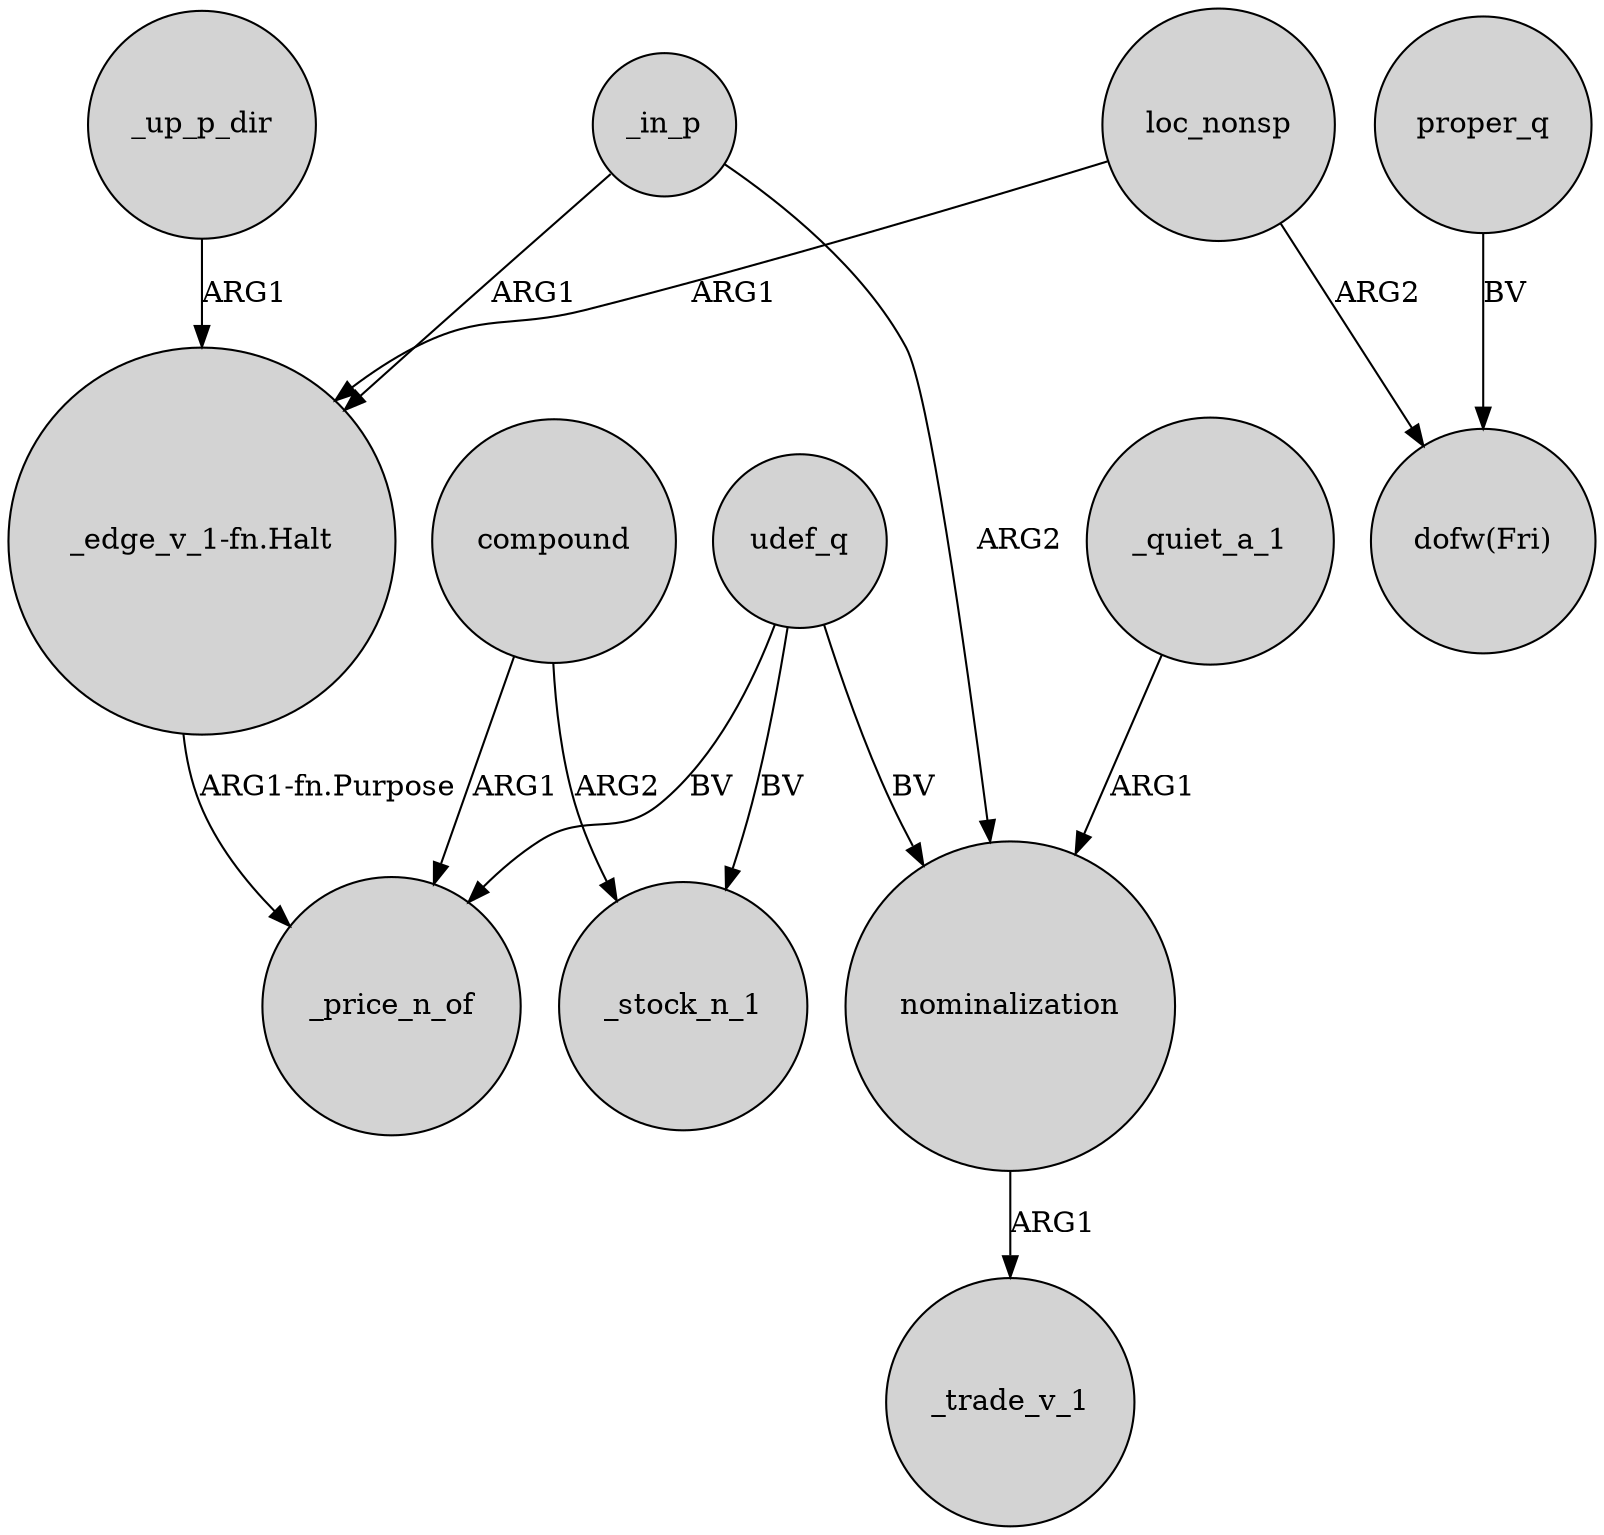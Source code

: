 digraph {
	node [shape=circle style=filled]
	_up_p_dir -> "_edge_v_1-fn.Halt" [label=ARG1]
	nominalization -> _trade_v_1 [label=ARG1]
	loc_nonsp -> "_edge_v_1-fn.Halt" [label=ARG1]
	compound -> _stock_n_1 [label=ARG2]
	proper_q -> "dofw(Fri)" [label=BV]
	_in_p -> "_edge_v_1-fn.Halt" [label=ARG1]
	_in_p -> nominalization [label=ARG2]
	compound -> _price_n_of [label=ARG1]
	udef_q -> _price_n_of [label=BV]
	loc_nonsp -> "dofw(Fri)" [label=ARG2]
	_quiet_a_1 -> nominalization [label=ARG1]
	"_edge_v_1-fn.Halt" -> _price_n_of [label="ARG1-fn.Purpose"]
	udef_q -> _stock_n_1 [label=BV]
	udef_q -> nominalization [label=BV]
}
